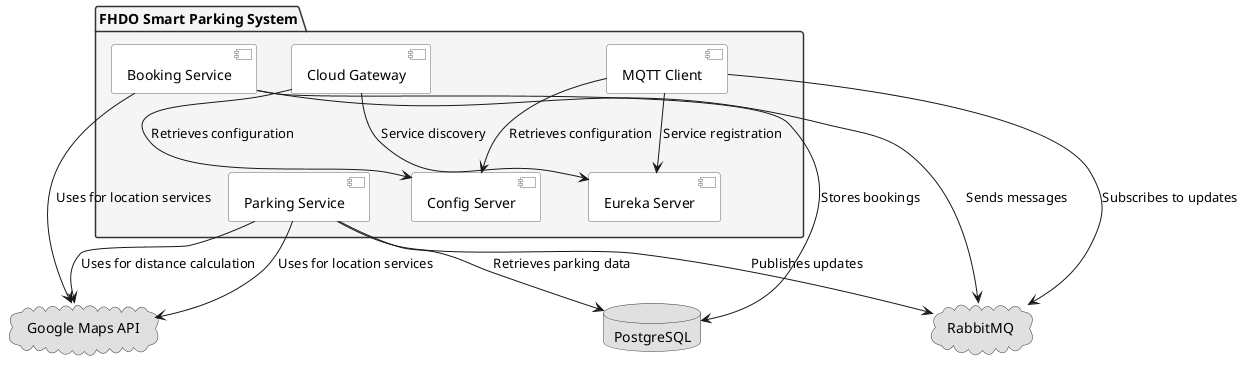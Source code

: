 @startuml
' Define styles for better visuals
skinparam package {
    BackgroundColor #F5F5F5
    BorderColor #333333
}
skinparam component {
    BackgroundColor #FFFFFF
    BorderColor #666666
}
skinparam cloud {
    BackgroundColor #E0E0E0
    BorderColor #333333
}
skinparam database {
    BackgroundColor #E0E0E0
    BorderColor #333333
}

cloud "Google Maps API" as GMaps
database "PostgreSQL" as PostgreSQL
cloud "RabbitMQ" as RabbitMQ

package "FHDO Smart Parking System" {
    [Booking Service] as Booking
    [Parking Service] as Parking
    [Eureka Server] as Eureka
    [Cloud Gateway] as Gateway
    [Config Server] as Config
    [MQTT Client] as MQTT
}

Booking -[hidden]-> Parking
Booking --> RabbitMQ : Sends messages
Booking --> PostgreSQL : Stores bookings
Parking --> RabbitMQ : Publishes updates
Parking --> PostgreSQL : Retrieves parking data
Parking --> GMaps : Uses for distance calculation
MQTT --> RabbitMQ : Subscribes to updates
Gateway --> Eureka : Service discovery
Gateway --> Config : Retrieves configuration
MQTT --> Eureka : Service registration
MQTT --> Config : Retrieves configuration

Booking --> GMaps : Uses for location services
Parking --> GMaps : Uses for location services

@enduml